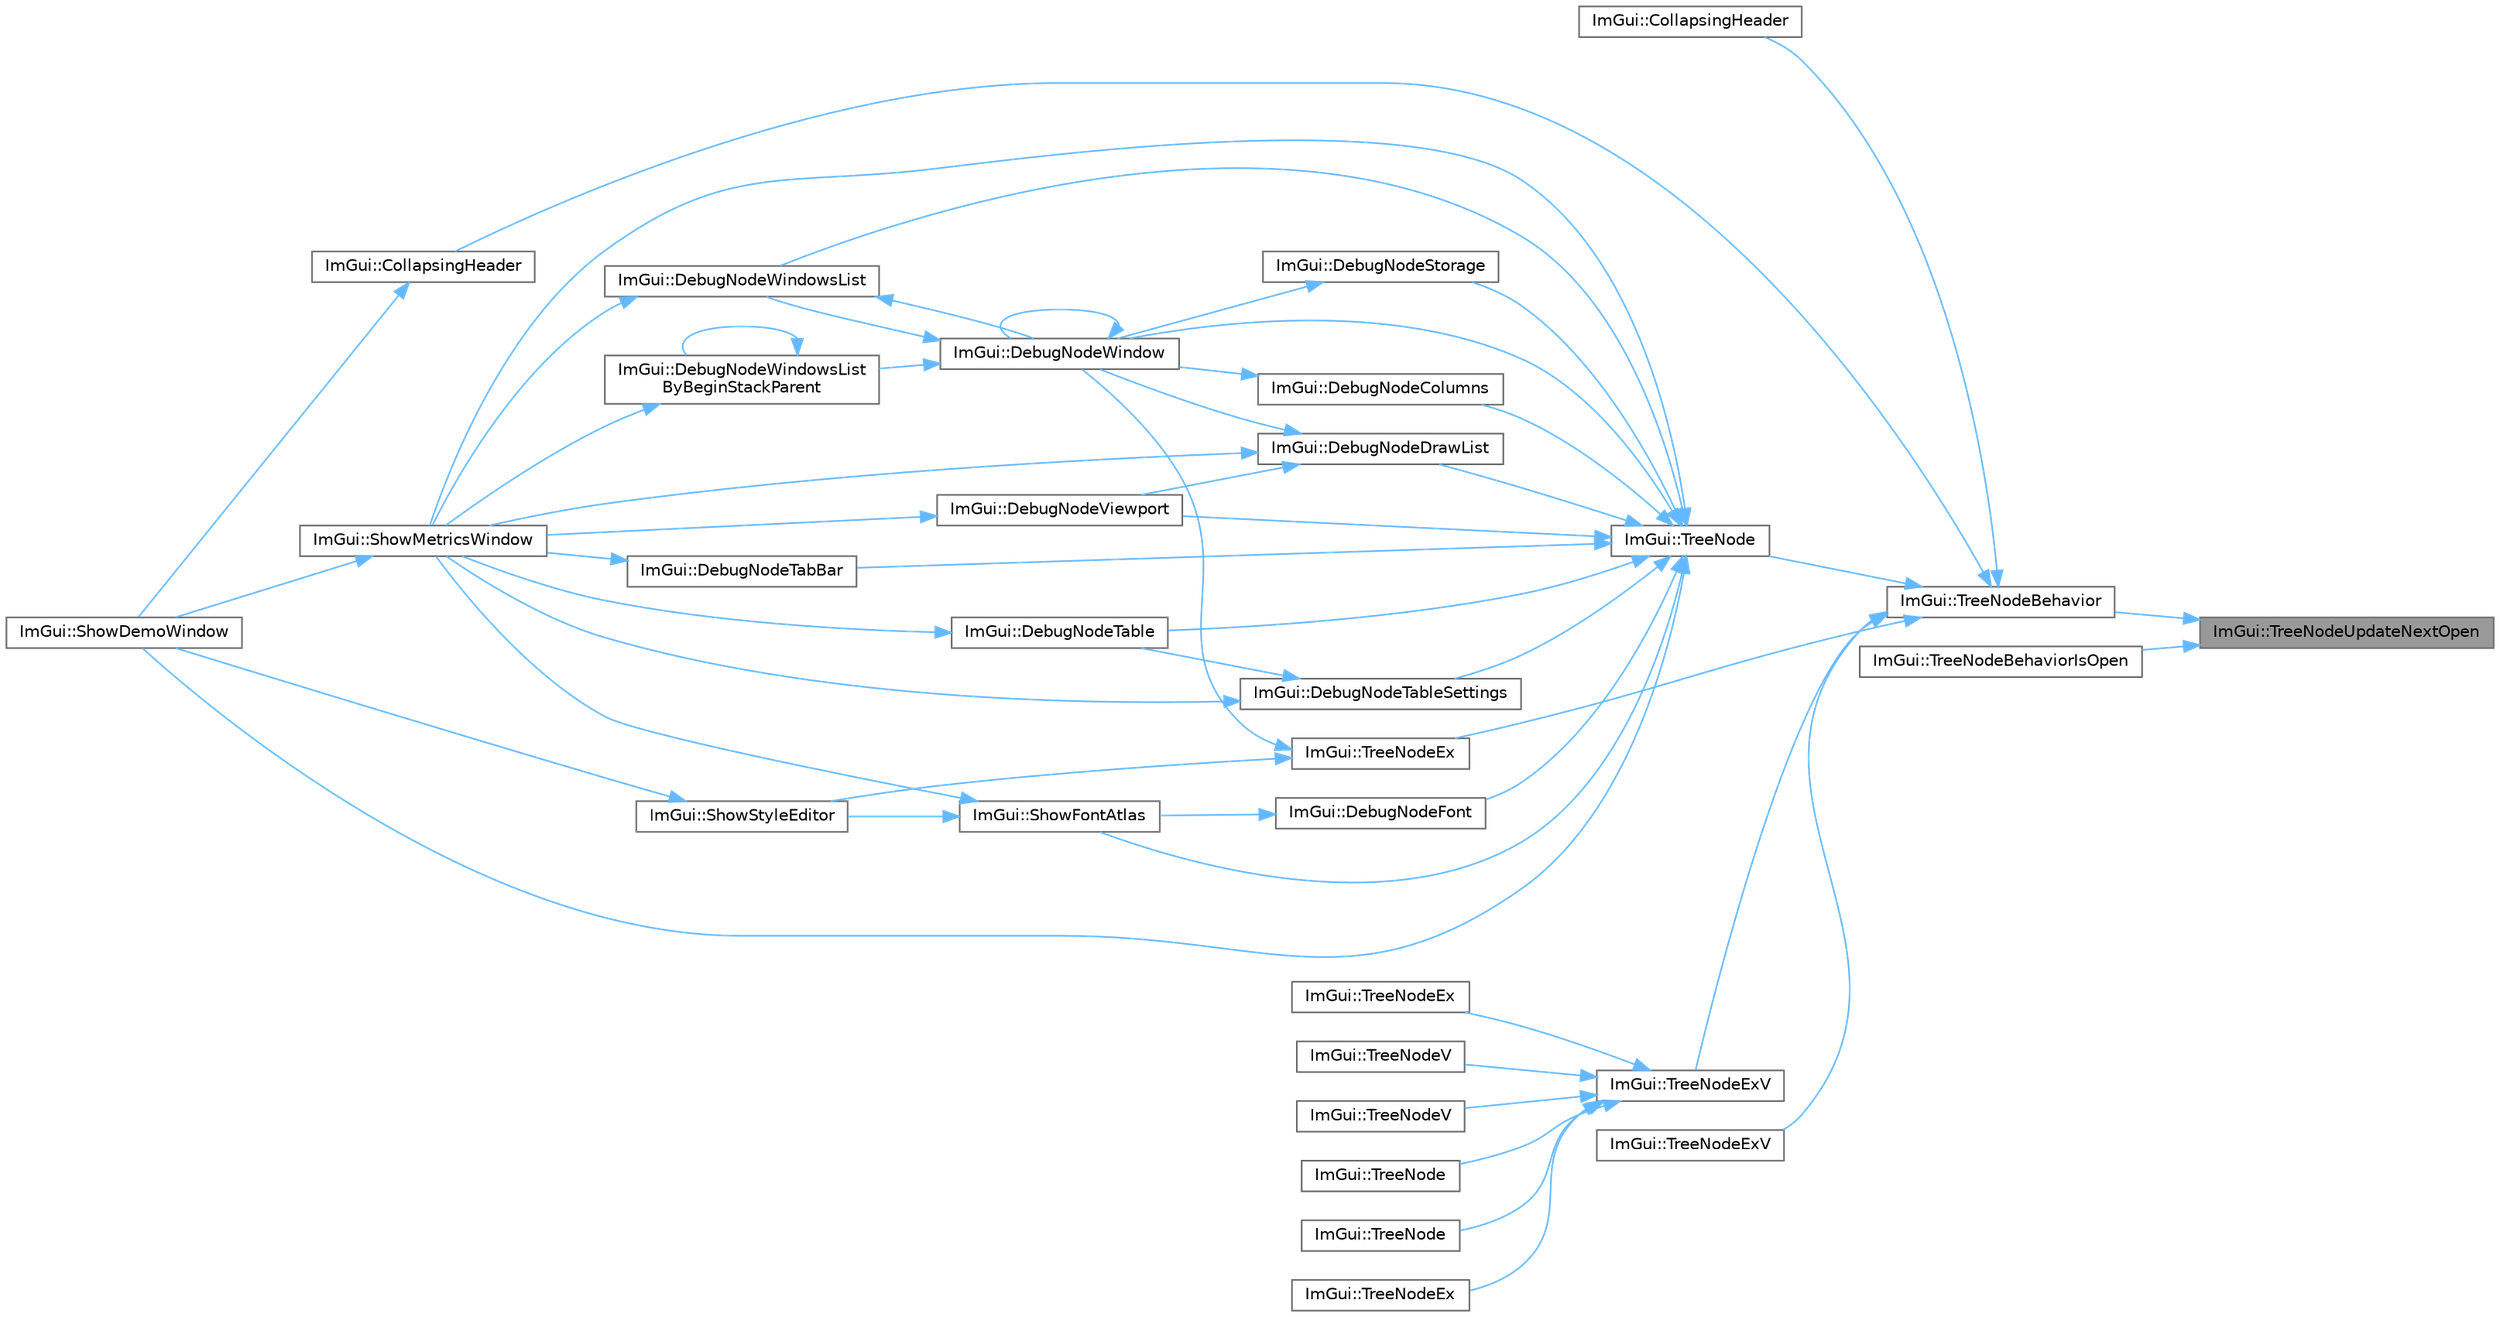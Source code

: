 digraph "ImGui::TreeNodeUpdateNextOpen"
{
 // LATEX_PDF_SIZE
  bgcolor="transparent";
  edge [fontname=Helvetica,fontsize=10,labelfontname=Helvetica,labelfontsize=10];
  node [fontname=Helvetica,fontsize=10,shape=box,height=0.2,width=0.4];
  rankdir="RL";
  Node1 [id="Node000001",label="ImGui::TreeNodeUpdateNextOpen",height=0.2,width=0.4,color="gray40", fillcolor="grey60", style="filled", fontcolor="black",tooltip=" "];
  Node1 -> Node2 [id="edge1_Node000001_Node000002",dir="back",color="steelblue1",style="solid",tooltip=" "];
  Node2 [id="Node000002",label="ImGui::TreeNodeBehavior",height=0.2,width=0.4,color="grey40", fillcolor="white", style="filled",URL="$namespace_im_gui.html#a918eabf70d288e93b2519ee1eac2c0b4",tooltip=" "];
  Node2 -> Node3 [id="edge2_Node000002_Node000003",dir="back",color="steelblue1",style="solid",tooltip=" "];
  Node3 [id="Node000003",label="ImGui::CollapsingHeader",height=0.2,width=0.4,color="grey40", fillcolor="white", style="filled",URL="$namespace_im_gui.html#a4d6e6e7a5ace0e5dbee3ea1926ddf049",tooltip=" "];
  Node2 -> Node4 [id="edge3_Node000002_Node000004",dir="back",color="steelblue1",style="solid",tooltip=" "];
  Node4 [id="Node000004",label="ImGui::CollapsingHeader",height=0.2,width=0.4,color="grey40", fillcolor="white", style="filled",URL="$namespace_im_gui.html#ab52f9e08698c9d64abb05b98f5355146",tooltip=" "];
  Node4 -> Node5 [id="edge4_Node000004_Node000005",dir="back",color="steelblue1",style="solid",tooltip=" "];
  Node5 [id="Node000005",label="ImGui::ShowDemoWindow",height=0.2,width=0.4,color="grey40", fillcolor="white", style="filled",URL="$namespace_im_gui.html#af95643a0ce4893b9e57c12991922fb18",tooltip=" "];
  Node2 -> Node6 [id="edge5_Node000002_Node000006",dir="back",color="steelblue1",style="solid",tooltip=" "];
  Node6 [id="Node000006",label="ImGui::TreeNode",height=0.2,width=0.4,color="grey40", fillcolor="white", style="filled",URL="$namespace_im_gui.html#a4dff507ce8bbe0da9556bb50b1e60d7f",tooltip=" "];
  Node6 -> Node7 [id="edge6_Node000006_Node000007",dir="back",color="steelblue1",style="solid",tooltip=" "];
  Node7 [id="Node000007",label="ImGui::DebugNodeColumns",height=0.2,width=0.4,color="grey40", fillcolor="white", style="filled",URL="$namespace_im_gui.html#a68c10eb20be9c419d00f2b5a9dfa6a38",tooltip=" "];
  Node7 -> Node8 [id="edge7_Node000007_Node000008",dir="back",color="steelblue1",style="solid",tooltip=" "];
  Node8 [id="Node000008",label="ImGui::DebugNodeWindow",height=0.2,width=0.4,color="grey40", fillcolor="white", style="filled",URL="$namespace_im_gui.html#afcb602554925c5409977f0fb39f77e5d",tooltip=" "];
  Node8 -> Node8 [id="edge8_Node000008_Node000008",dir="back",color="steelblue1",style="solid",tooltip=" "];
  Node8 -> Node9 [id="edge9_Node000008_Node000009",dir="back",color="steelblue1",style="solid",tooltip=" "];
  Node9 [id="Node000009",label="ImGui::DebugNodeWindowsList",height=0.2,width=0.4,color="grey40", fillcolor="white", style="filled",URL="$namespace_im_gui.html#a8c2ed9f140c90d8eaca1e2cfd8f46142",tooltip=" "];
  Node9 -> Node8 [id="edge10_Node000009_Node000008",dir="back",color="steelblue1",style="solid",tooltip=" "];
  Node9 -> Node10 [id="edge11_Node000009_Node000010",dir="back",color="steelblue1",style="solid",tooltip=" "];
  Node10 [id="Node000010",label="ImGui::ShowMetricsWindow",height=0.2,width=0.4,color="grey40", fillcolor="white", style="filled",URL="$namespace_im_gui.html#afe7a28c6eb52fff3cc27d5a698fea4ff",tooltip=" "];
  Node10 -> Node5 [id="edge12_Node000010_Node000005",dir="back",color="steelblue1",style="solid",tooltip=" "];
  Node8 -> Node11 [id="edge13_Node000008_Node000011",dir="back",color="steelblue1",style="solid",tooltip=" "];
  Node11 [id="Node000011",label="ImGui::DebugNodeWindowsList\lByBeginStackParent",height=0.2,width=0.4,color="grey40", fillcolor="white", style="filled",URL="$namespace_im_gui.html#a0fc8019faf3a1aec25b554384ad9e506",tooltip=" "];
  Node11 -> Node11 [id="edge14_Node000011_Node000011",dir="back",color="steelblue1",style="solid",tooltip=" "];
  Node11 -> Node10 [id="edge15_Node000011_Node000010",dir="back",color="steelblue1",style="solid",tooltip=" "];
  Node6 -> Node12 [id="edge16_Node000006_Node000012",dir="back",color="steelblue1",style="solid",tooltip=" "];
  Node12 [id="Node000012",label="ImGui::DebugNodeDrawList",height=0.2,width=0.4,color="grey40", fillcolor="white", style="filled",URL="$namespace_im_gui.html#af7b5e35566da44ac1ea8a7e1b9d9d574",tooltip=" "];
  Node12 -> Node13 [id="edge17_Node000012_Node000013",dir="back",color="steelblue1",style="solid",tooltip=" "];
  Node13 [id="Node000013",label="ImGui::DebugNodeViewport",height=0.2,width=0.4,color="grey40", fillcolor="white", style="filled",URL="$namespace_im_gui.html#aa5e5f50f28c04a26264c0943c7281171",tooltip=" "];
  Node13 -> Node10 [id="edge18_Node000013_Node000010",dir="back",color="steelblue1",style="solid",tooltip=" "];
  Node12 -> Node8 [id="edge19_Node000012_Node000008",dir="back",color="steelblue1",style="solid",tooltip=" "];
  Node12 -> Node10 [id="edge20_Node000012_Node000010",dir="back",color="steelblue1",style="solid",tooltip=" "];
  Node6 -> Node14 [id="edge21_Node000006_Node000014",dir="back",color="steelblue1",style="solid",tooltip=" "];
  Node14 [id="Node000014",label="ImGui::DebugNodeFont",height=0.2,width=0.4,color="grey40", fillcolor="white", style="filled",URL="$namespace_im_gui.html#ae0207d60728f7e6a47dbcd1d7d84e3cb",tooltip=" "];
  Node14 -> Node15 [id="edge22_Node000014_Node000015",dir="back",color="steelblue1",style="solid",tooltip=" "];
  Node15 [id="Node000015",label="ImGui::ShowFontAtlas",height=0.2,width=0.4,color="grey40", fillcolor="white", style="filled",URL="$namespace_im_gui.html#acab51ec2b39577845309f24535381038",tooltip=" "];
  Node15 -> Node10 [id="edge23_Node000015_Node000010",dir="back",color="steelblue1",style="solid",tooltip=" "];
  Node15 -> Node16 [id="edge24_Node000015_Node000016",dir="back",color="steelblue1",style="solid",tooltip=" "];
  Node16 [id="Node000016",label="ImGui::ShowStyleEditor",height=0.2,width=0.4,color="grey40", fillcolor="white", style="filled",URL="$namespace_im_gui.html#ab2eb3dec78d054fe3feab1c091ec5de5",tooltip=" "];
  Node16 -> Node5 [id="edge25_Node000016_Node000005",dir="back",color="steelblue1",style="solid",tooltip=" "];
  Node6 -> Node17 [id="edge26_Node000006_Node000017",dir="back",color="steelblue1",style="solid",tooltip=" "];
  Node17 [id="Node000017",label="ImGui::DebugNodeStorage",height=0.2,width=0.4,color="grey40", fillcolor="white", style="filled",URL="$namespace_im_gui.html#a8e1aae1a79042976013f36d7f2e7ee70",tooltip=" "];
  Node17 -> Node8 [id="edge27_Node000017_Node000008",dir="back",color="steelblue1",style="solid",tooltip=" "];
  Node6 -> Node18 [id="edge28_Node000006_Node000018",dir="back",color="steelblue1",style="solid",tooltip=" "];
  Node18 [id="Node000018",label="ImGui::DebugNodeTabBar",height=0.2,width=0.4,color="grey40", fillcolor="white", style="filled",URL="$namespace_im_gui.html#ac5f1a2b50c26c83d3df78d94e95f0bd0",tooltip=" "];
  Node18 -> Node10 [id="edge29_Node000018_Node000010",dir="back",color="steelblue1",style="solid",tooltip=" "];
  Node6 -> Node19 [id="edge30_Node000006_Node000019",dir="back",color="steelblue1",style="solid",tooltip=" "];
  Node19 [id="Node000019",label="ImGui::DebugNodeTable",height=0.2,width=0.4,color="grey40", fillcolor="white", style="filled",URL="$namespace_im_gui.html#ae944ffc599add73d6f3220165475ffd8",tooltip=" "];
  Node19 -> Node10 [id="edge31_Node000019_Node000010",dir="back",color="steelblue1",style="solid",tooltip=" "];
  Node6 -> Node20 [id="edge32_Node000006_Node000020",dir="back",color="steelblue1",style="solid",tooltip=" "];
  Node20 [id="Node000020",label="ImGui::DebugNodeTableSettings",height=0.2,width=0.4,color="grey40", fillcolor="white", style="filled",URL="$namespace_im_gui.html#a476f5fea6e50fae946a366567da7f89f",tooltip=" "];
  Node20 -> Node19 [id="edge33_Node000020_Node000019",dir="back",color="steelblue1",style="solid",tooltip=" "];
  Node20 -> Node10 [id="edge34_Node000020_Node000010",dir="back",color="steelblue1",style="solid",tooltip=" "];
  Node6 -> Node13 [id="edge35_Node000006_Node000013",dir="back",color="steelblue1",style="solid",tooltip=" "];
  Node6 -> Node8 [id="edge36_Node000006_Node000008",dir="back",color="steelblue1",style="solid",tooltip=" "];
  Node6 -> Node9 [id="edge37_Node000006_Node000009",dir="back",color="steelblue1",style="solid",tooltip=" "];
  Node6 -> Node5 [id="edge38_Node000006_Node000005",dir="back",color="steelblue1",style="solid",tooltip=" "];
  Node6 -> Node15 [id="edge39_Node000006_Node000015",dir="back",color="steelblue1",style="solid",tooltip=" "];
  Node6 -> Node10 [id="edge40_Node000006_Node000010",dir="back",color="steelblue1",style="solid",tooltip=" "];
  Node2 -> Node21 [id="edge41_Node000002_Node000021",dir="back",color="steelblue1",style="solid",tooltip=" "];
  Node21 [id="Node000021",label="ImGui::TreeNodeEx",height=0.2,width=0.4,color="grey40", fillcolor="white", style="filled",URL="$namespace_im_gui.html#a21f62e092dac9556a15a8edee2f70522",tooltip=" "];
  Node21 -> Node8 [id="edge42_Node000021_Node000008",dir="back",color="steelblue1",style="solid",tooltip=" "];
  Node21 -> Node16 [id="edge43_Node000021_Node000016",dir="back",color="steelblue1",style="solid",tooltip=" "];
  Node2 -> Node22 [id="edge44_Node000002_Node000022",dir="back",color="steelblue1",style="solid",tooltip=" "];
  Node22 [id="Node000022",label="ImGui::TreeNodeExV",height=0.2,width=0.4,color="grey40", fillcolor="white", style="filled",URL="$namespace_im_gui.html#a251cd4acbdad4cef2246d9b573a83ce0",tooltip=" "];
  Node22 -> Node23 [id="edge45_Node000022_Node000023",dir="back",color="steelblue1",style="solid",tooltip=" "];
  Node23 [id="Node000023",label="ImGui::TreeNode",height=0.2,width=0.4,color="grey40", fillcolor="white", style="filled",URL="$namespace_im_gui.html#a6e6e4de20291002430854cbd8cd58843",tooltip=" "];
  Node22 -> Node24 [id="edge46_Node000022_Node000024",dir="back",color="steelblue1",style="solid",tooltip=" "];
  Node24 [id="Node000024",label="ImGui::TreeNode",height=0.2,width=0.4,color="grey40", fillcolor="white", style="filled",URL="$namespace_im_gui.html#a47f1421323f90fdd0a9cbfea2338b10f",tooltip=" "];
  Node22 -> Node25 [id="edge47_Node000022_Node000025",dir="back",color="steelblue1",style="solid",tooltip=" "];
  Node25 [id="Node000025",label="ImGui::TreeNodeEx",height=0.2,width=0.4,color="grey40", fillcolor="white", style="filled",URL="$namespace_im_gui.html#a9ca2fae922b38cfddc3259f874c18a5d",tooltip=" "];
  Node22 -> Node26 [id="edge48_Node000022_Node000026",dir="back",color="steelblue1",style="solid",tooltip=" "];
  Node26 [id="Node000026",label="ImGui::TreeNodeEx",height=0.2,width=0.4,color="grey40", fillcolor="white", style="filled",URL="$namespace_im_gui.html#adce362ad94baa9b00f5914cbcab00452",tooltip=" "];
  Node22 -> Node27 [id="edge49_Node000022_Node000027",dir="back",color="steelblue1",style="solid",tooltip=" "];
  Node27 [id="Node000027",label="ImGui::TreeNodeV",height=0.2,width=0.4,color="grey40", fillcolor="white", style="filled",URL="$namespace_im_gui.html#a9bc1075c583973d76d8d65ea89787453",tooltip=" "];
  Node22 -> Node28 [id="edge50_Node000022_Node000028",dir="back",color="steelblue1",style="solid",tooltip=" "];
  Node28 [id="Node000028",label="ImGui::TreeNodeV",height=0.2,width=0.4,color="grey40", fillcolor="white", style="filled",URL="$namespace_im_gui.html#a15320f61ba6b4916af3323bf7844602e",tooltip=" "];
  Node2 -> Node29 [id="edge51_Node000002_Node000029",dir="back",color="steelblue1",style="solid",tooltip=" "];
  Node29 [id="Node000029",label="ImGui::TreeNodeExV",height=0.2,width=0.4,color="grey40", fillcolor="white", style="filled",URL="$namespace_im_gui.html#aaae827898572d17e064a88a1afc8e6b0",tooltip=" "];
  Node1 -> Node30 [id="edge52_Node000001_Node000030",dir="back",color="steelblue1",style="solid",tooltip=" "];
  Node30 [id="Node000030",label="ImGui::TreeNodeBehaviorIsOpen",height=0.2,width=0.4,color="grey40", fillcolor="white", style="filled",URL="$namespace_im_gui.html#a22cc50485aad6da8a3a4e156b500ed4a",tooltip=" "];
}
